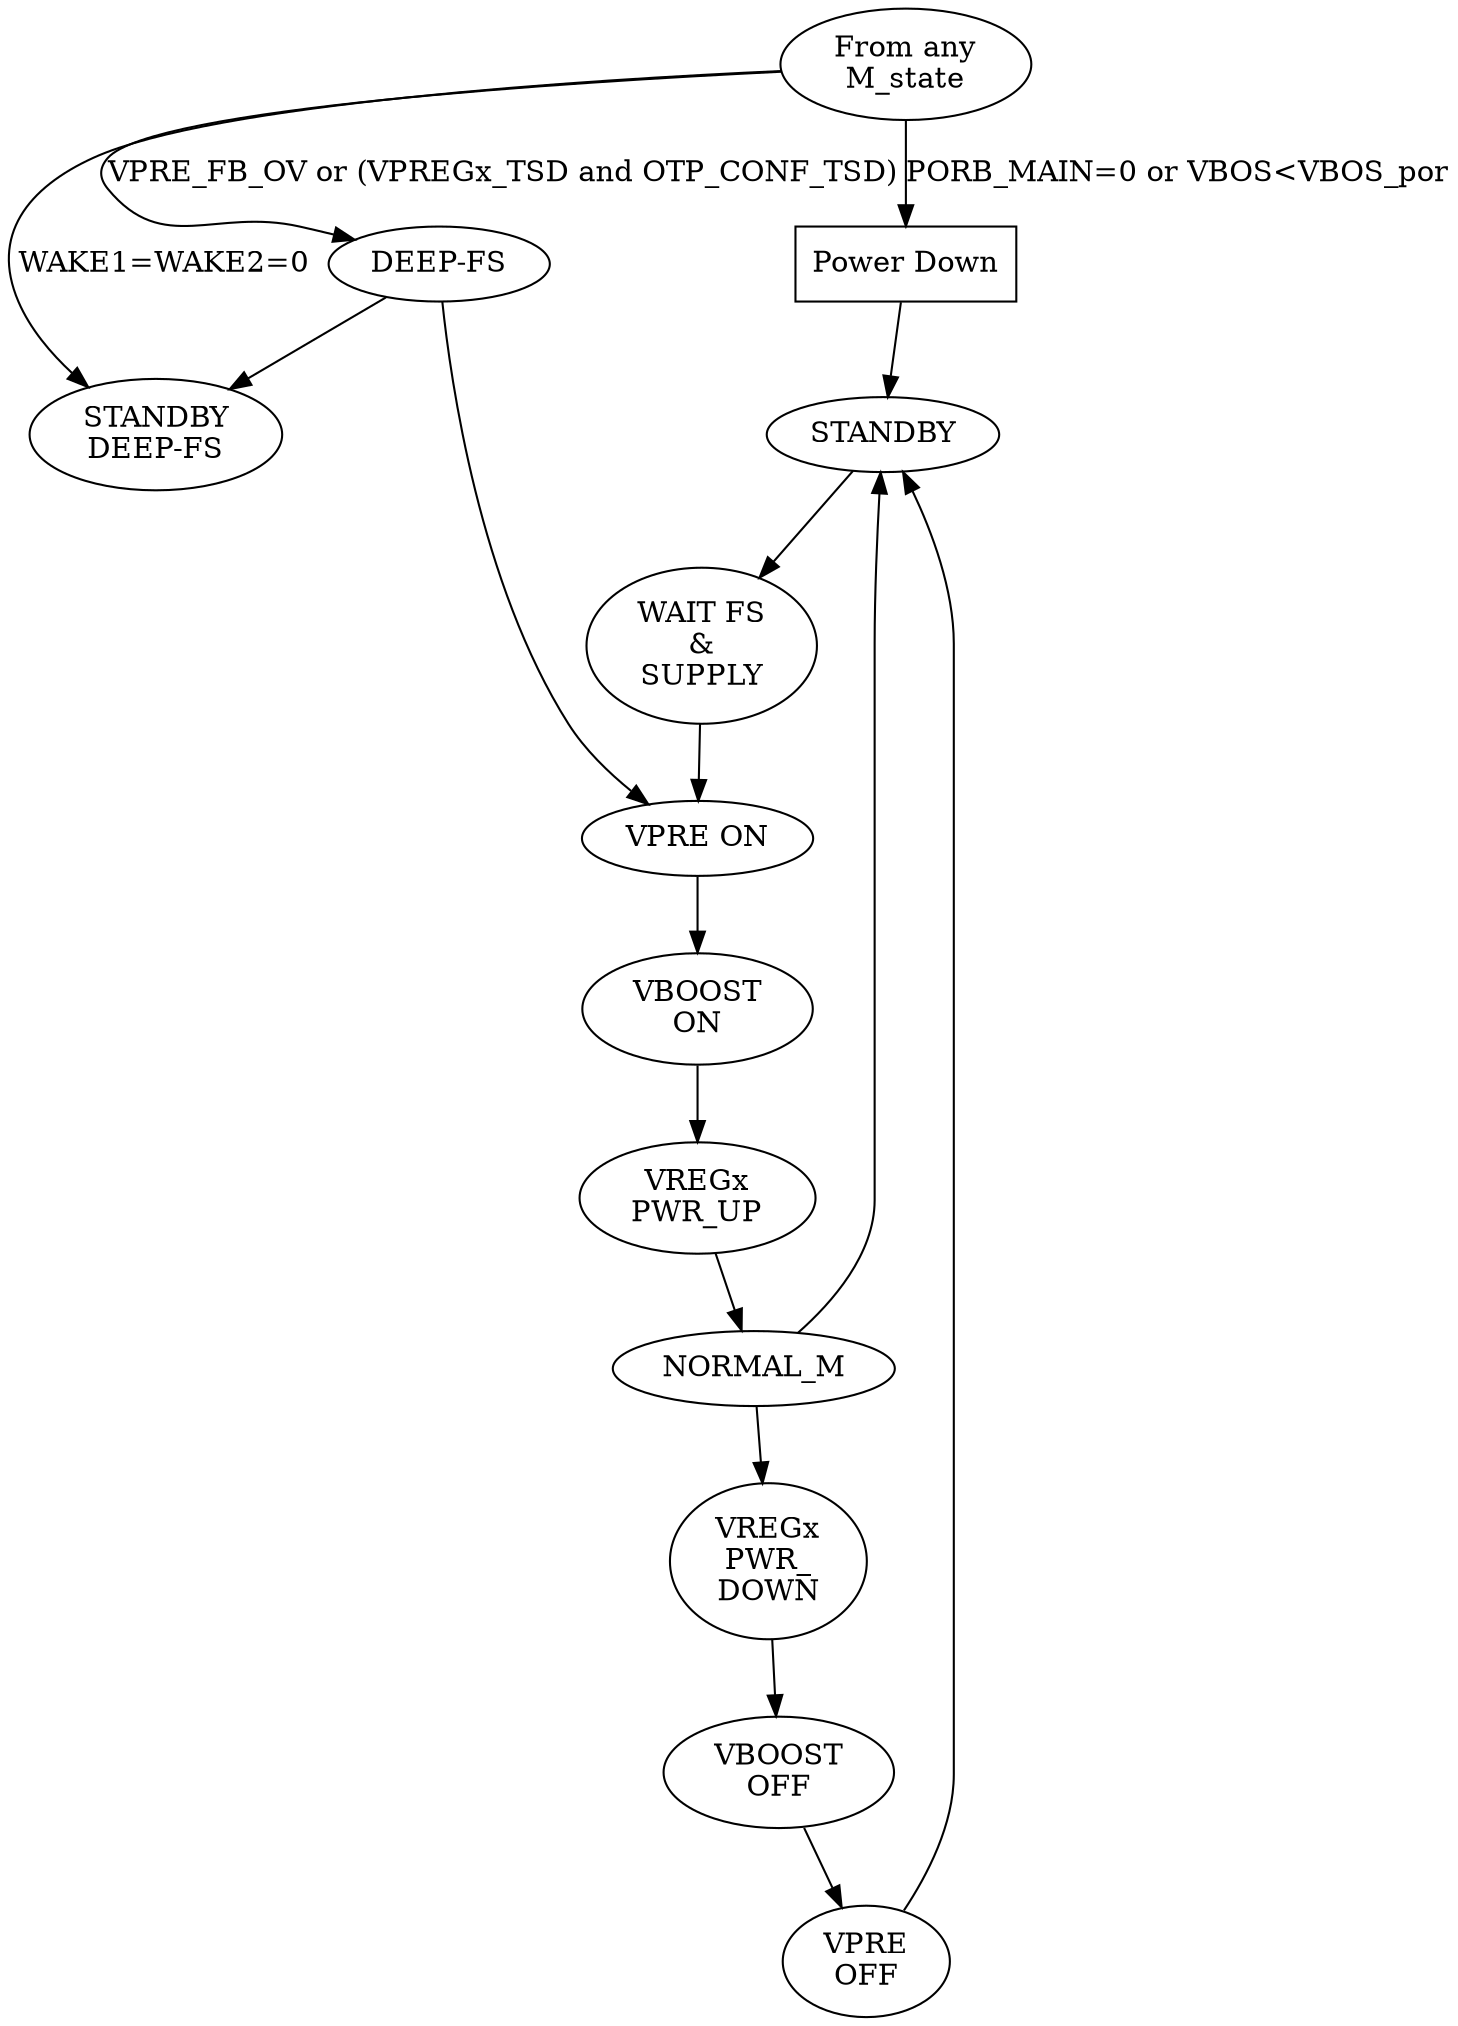     digraph one{
        #size = "4,4";
        From_any_M_state [label ="From any\nM_state"];
        STANDBY_DEEP_FS [label = "STANDBY\nDEEP-FS"];
        Power_Down [label = "Power Down";shape = box];
        From_any_M_state -> Power_Down[weight=8,label = "PORB_MAIN=0 or VBOS<VBOS_por"];
        DEEP_FS[label = "DEEP-FS"];
        From_any_M_state -> DEEP_FS[label = "VPRE_FB_OV or (VPREGx_TSD and OTP_CONF_TSD)"];
        From_any_M_state -> STANDBY_DEEP_FS[label = "WAKE1=WAKE2=0"];
        DEEP_FS          -> STANDBY_DEEP_FS;
        Power_Down       -> STANDBY;
        WAIT_FS_SUPPLY[label = "WAIT FS\n & \nSUPPLY"];
        STANDBY          -> WAIT_FS_SUPPLY;
        VPRE_ON[label = "VPRE ON"];
        WAIT_FS_SUPPLY   -> VPRE_ON;
        VBOOST_ON[label = "VBOOST\nON"];
        VPRE_ON          -> VBOOST_ON[comment="I am node A"];
        DEEP_FS          -> VPRE_ON;
        VREGx_PWR_UP[label = "VREGx\nPWR_UP"];
        VBOOST_ON        -> VREGx_PWR_UP;
        VREGx_PWR_UP     -> NORMAL_M;
        
        VREGx_PWR_DOWN[label = "VREGx\nPWR_\nDOWN"];
        NORMAL_M         -> VREGx_PWR_DOWN;
        VBOOST_OFF[label = "VBOOST\nOFF"];
        VREGx_PWR_DOWN   -> VBOOST_OFF;
        VPRE_OFF[label = "VPRE\nOFF"];
        VBOOST_OFF       -> VPRE_OFF;
        VPRE_OFF         -> STANDBY;
        NORMAL_M         -> STANDBY;
        
    }
